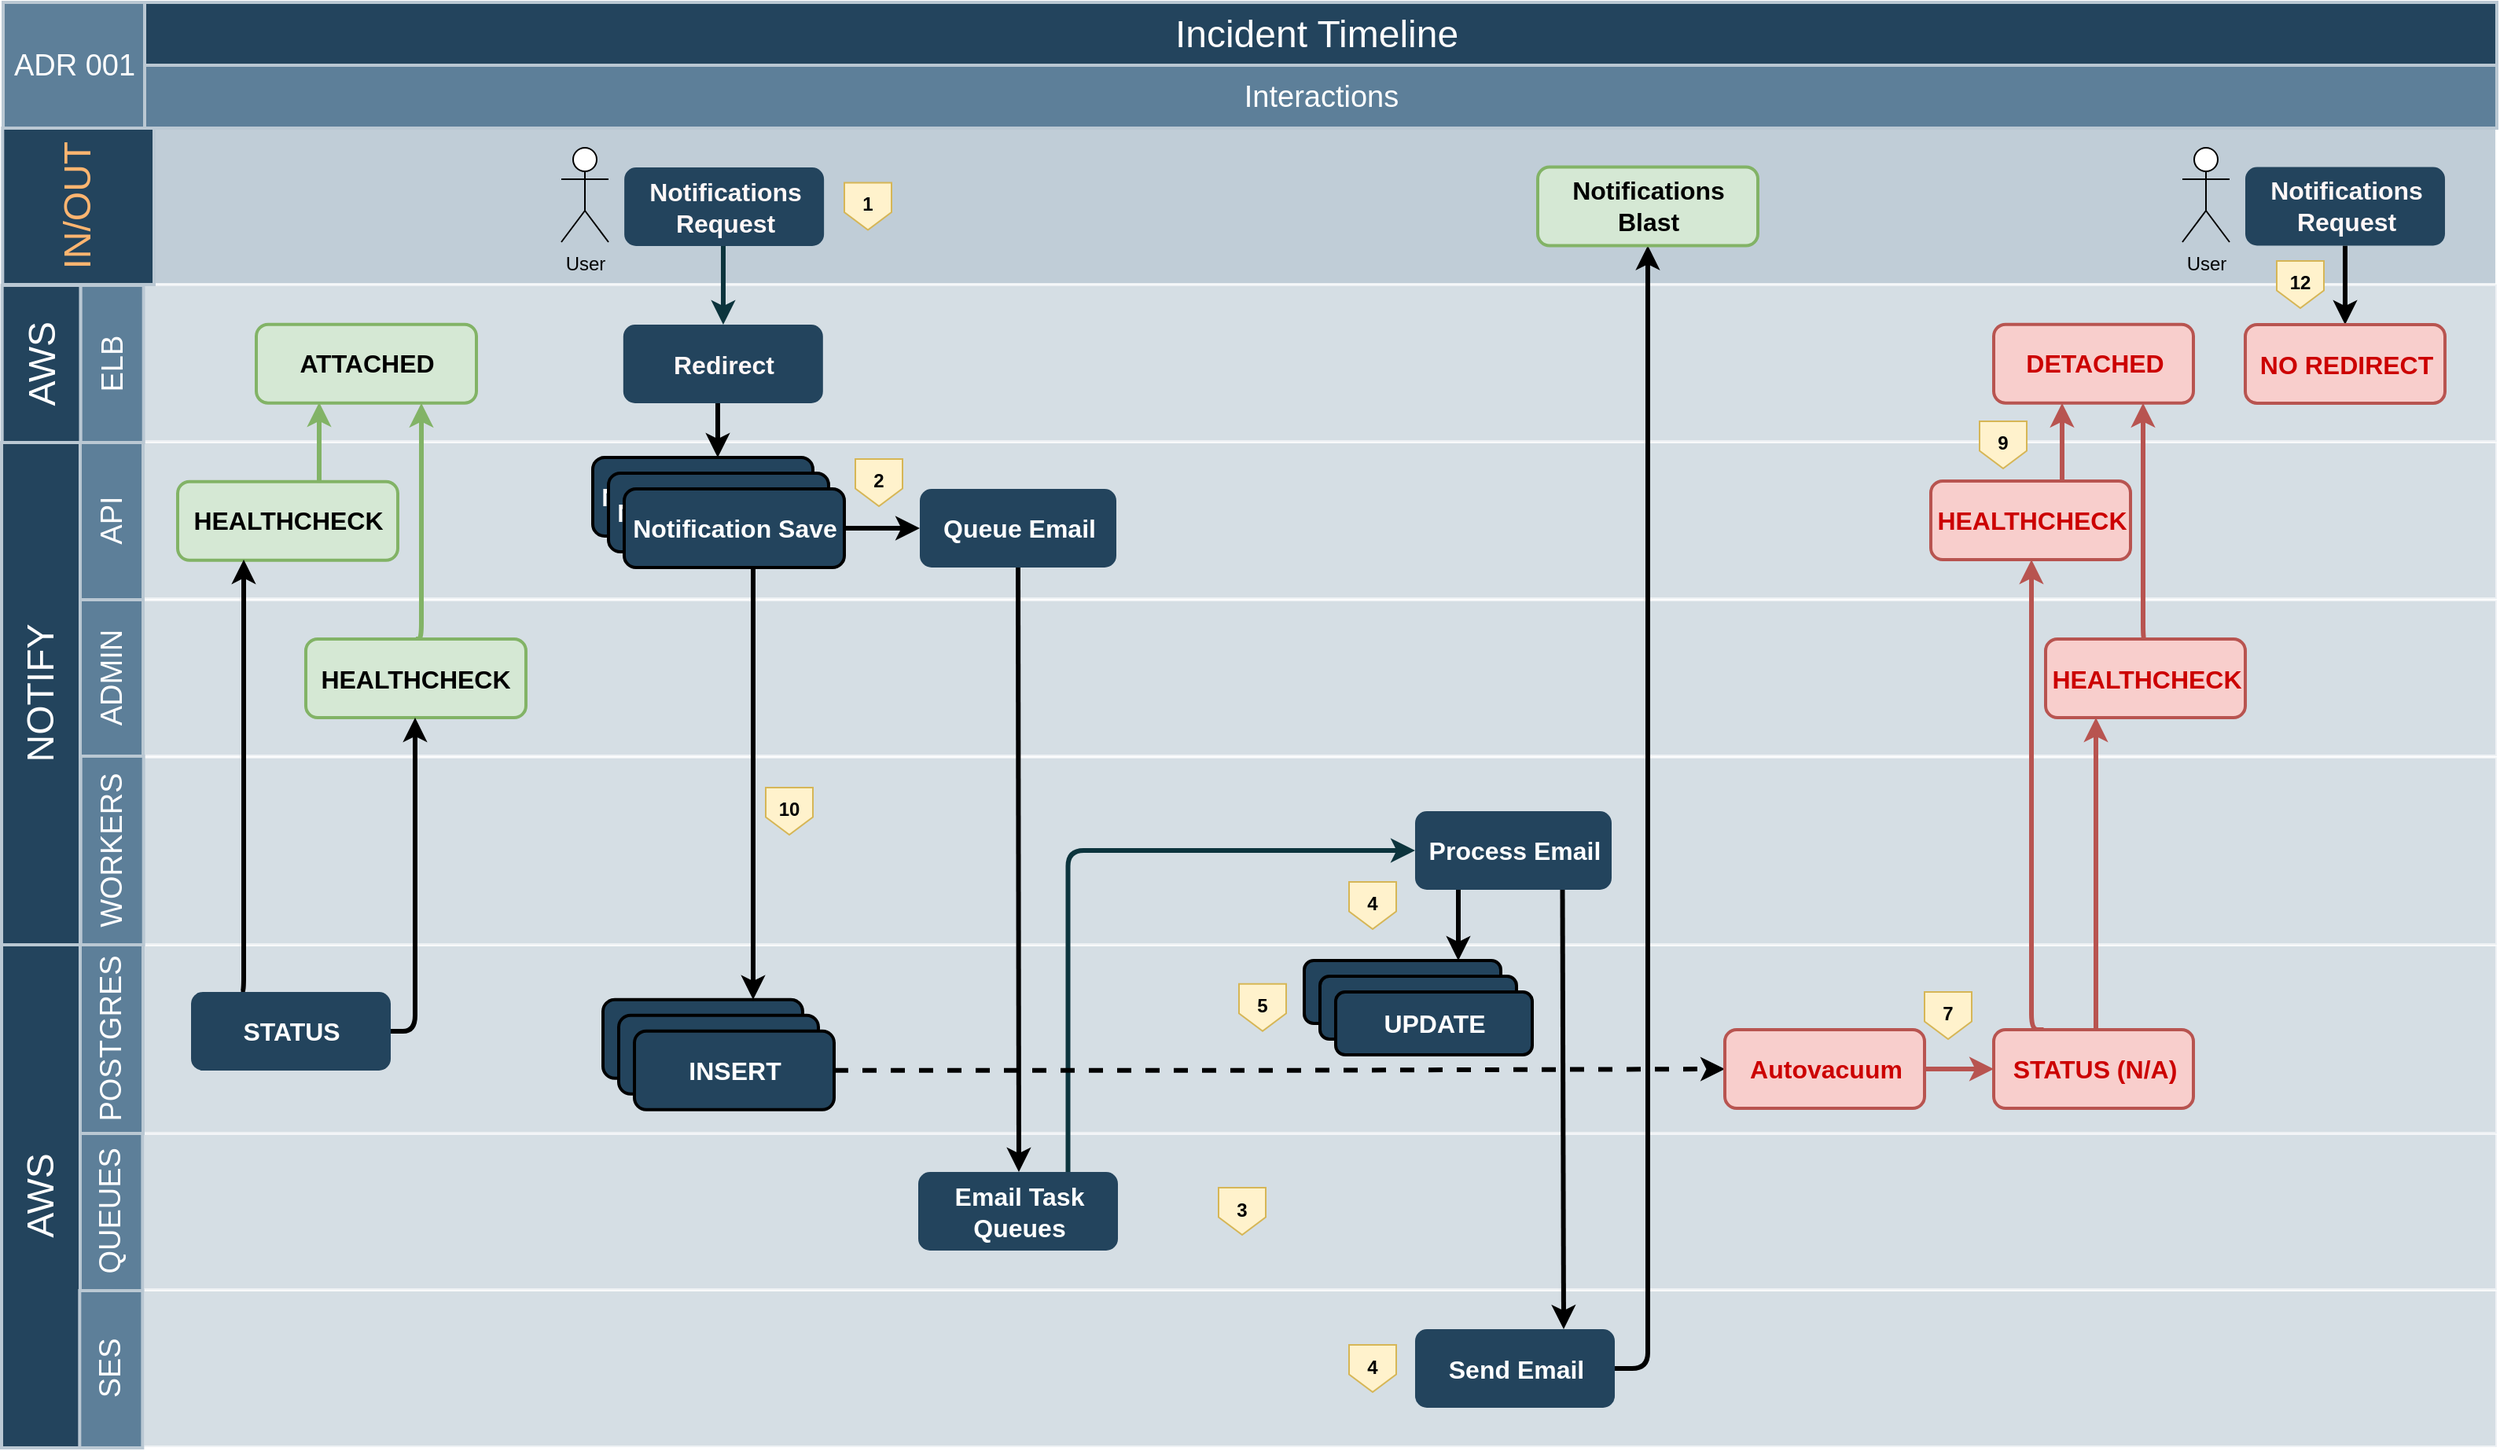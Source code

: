 <mxfile version="14.6.13" type="device"><diagram id="6a731a19-8d31-9384-78a2-239565b7b9f0" name="Page-1"><mxGraphModel dx="1027" dy="342" grid="1" gridSize="10" guides="1" tooltips="1" connect="1" arrows="1" fold="1" page="1" pageScale="1" pageWidth="1169" pageHeight="827" background="#ffffff" math="0" shadow="0"><root><mxCell id="0"/><mxCell id="1" parent="0"/><mxCell id="LLwe1P2of0ggHBFpO-sM-288" value="" style="strokeColor=#FFFFFF;fillColor=#BAC8D3;fontSize=18;strokeWidth=2;fontFamily=Helvetica;html=1;opacity=60;" vertex="1" parent="1"><mxGeometry x="242.67" y="1669.5" width="1497.33" height="100" as="geometry"/></mxCell><mxCell id="LLwe1P2of0ggHBFpO-sM-289" value="" style="strokeColor=#FFFFFF;fillColor=#BAC8D3;fontSize=18;strokeWidth=2;fontFamily=Helvetica;html=1;opacity=60;" vertex="1" parent="1"><mxGeometry x="242.67" y="1569.5" width="1497.33" height="100" as="geometry"/></mxCell><mxCell id="LLwe1P2of0ggHBFpO-sM-295" value="" style="strokeColor=#FFFFFF;fillColor=#BAC8D3;fontSize=18;strokeWidth=2;fontFamily=Helvetica;html=1;opacity=60;" vertex="1" parent="1"><mxGeometry x="242.67" y="1450" width="1497.33" height="120" as="geometry"/></mxCell><mxCell id="LLwe1P2of0ggHBFpO-sM-297" value="" style="strokeColor=#FFFFFF;fillColor=#BAC8D3;fontSize=18;strokeWidth=2;fontFamily=Helvetica;html=1;opacity=60;" vertex="1" parent="1"><mxGeometry x="240.67" y="1330.5" width="1499.33" height="119.5" as="geometry"/></mxCell><mxCell id="LLwe1P2of0ggHBFpO-sM-296" value="" style="strokeColor=#FFFFFF;fillColor=#BAC8D3;fontSize=18;strokeWidth=2;fontFamily=Helvetica;html=1;opacity=60;" vertex="1" parent="1"><mxGeometry x="242.67" y="1230.5" width="1497.33" height="99.5" as="geometry"/></mxCell><mxCell id="LLwe1P2of0ggHBFpO-sM-293" value="" style="strokeColor=#FFFFFF;fillColor=#BAC8D3;fontSize=18;strokeWidth=2;fontFamily=Helvetica;html=1;opacity=60;" vertex="1" parent="1"><mxGeometry x="243.01" y="1130" width="1496.99" height="100" as="geometry"/></mxCell><mxCell id="LLwe1P2of0ggHBFpO-sM-169" value="" style="strokeColor=#FFFFFF;fillColor=#BAC8D3;fontSize=18;strokeWidth=2;fontFamily=Helvetica;html=1;opacity=90;" vertex="1" parent="1"><mxGeometry x="243.67" y="930.5" width="1496.33" height="100" as="geometry"/></mxCell><mxCell id="LLwe1P2of0ggHBFpO-sM-294" value="" style="strokeColor=#FFFFFF;fillColor=#BAC8D3;fontSize=18;strokeWidth=2;fontFamily=Helvetica;html=1;opacity=60;" vertex="1" parent="1"><mxGeometry x="243.34" y="1030" width="1496.66" height="100" as="geometry"/></mxCell><mxCell id="LLwe1P2of0ggHBFpO-sM-342" value="" style="edgeStyle=elbowEdgeStyle;rounded=1;orthogonalLoop=1;jettySize=auto;html=1;strokeWidth=3;entryX=0.5;entryY=1;entryDx=0;entryDy=0;fontStyle=1" edge="1" parent="1" source="LLwe1P2of0ggHBFpO-sM-337" target="LLwe1P2of0ggHBFpO-sM-340"><mxGeometry relative="1" as="geometry"><mxPoint x="1050.504" y="1719.5" as="targetPoint"/><Array as="points"><mxPoint x="1200" y="1360"/></Array></mxGeometry></mxCell><mxCell id="LLwe1P2of0ggHBFpO-sM-307" value="" style="edgeStyle=elbowEdgeStyle;rounded=1;orthogonalLoop=1;jettySize=auto;html=1;strokeWidth=3;exitX=0.5;exitY=0;exitDx=0;exitDy=0;fillColor=#d5e8d4;strokeColor=#82b366;entryX=0.75;entryY=1;entryDx=0;entryDy=0;" edge="1" parent="1" source="LLwe1P2of0ggHBFpO-sM-304" target="LLwe1P2of0ggHBFpO-sM-301"><mxGeometry relative="1" as="geometry"><mxPoint x="418" y="1160" as="targetPoint"/><Array as="points"><mxPoint x="420" y="1180"/></Array></mxGeometry></mxCell><mxCell id="56" value="Incident Timeline" style="strokeColor=#BAC8D3;fillColor=#23445D;fontSize=24;strokeWidth=2;fontFamily=Helvetica;html=1;fontColor=#FFFFFF;fontStyle=0;spacingBottom=8;spacingRight=0;spacingLeft=83;" parent="1" vertex="1"><mxGeometry x="154" y="850.5" width="1586" height="49.5" as="geometry"/></mxCell><mxCell id="57" value="NOTIFY" style="strokeColor=#BAC8D3;fillColor=#23445D;fontSize=24;strokeWidth=2;horizontal=0;fontFamily=Helvetica;html=1;fontColor=#FFFFFF;fontStyle=0" parent="1" vertex="1"><mxGeometry x="153.01" y="1130.5" width="50" height="319.5" as="geometry"/></mxCell><mxCell id="58" value="API" style="strokeColor=#BAC8D3;fillColor=#5d7f99;fontSize=19;strokeWidth=2;horizontal=0;fontFamily=Helvetica;html=1;labelBackgroundColor=none;fontColor=#FFFFFF;" parent="1" vertex="1"><mxGeometry x="203.01" y="1130.5" width="40" height="100" as="geometry"/></mxCell><mxCell id="59" value="ADR 001" style="strokeColor=#BAC8D3;fillColor=#5d7f99;fontSize=19;strokeWidth=2;fontFamily=Helvetica;html=1;labelBackgroundColor=none;fontColor=#FFFFFF;" parent="1" vertex="1"><mxGeometry x="154" y="850.5" width="90" height="80" as="geometry"/></mxCell><mxCell id="60" value="ADMIN" style="strokeColor=#BAC8D3;fillColor=#5d7f99;fontSize=19;strokeWidth=2;horizontal=0;fontFamily=Helvetica;html=1;labelBackgroundColor=none;fontColor=#FFFFFF;" parent="1" vertex="1"><mxGeometry x="203.01" y="1230.5" width="40" height="100" as="geometry"/></mxCell><mxCell id="62" value="QUEUES" style="strokeColor=#BAC8D3;fillColor=#5d7f99;fontSize=19;strokeWidth=2;horizontal=0;fontFamily=Helvetica;html=1;labelBackgroundColor=none;fontColor=#FFFFFF;" parent="1" vertex="1"><mxGeometry x="202.67" y="1570" width="40" height="100" as="geometry"/></mxCell><mxCell id="63" value="POSTGRES" style="strokeColor=#BAC8D3;fillColor=#5d7f99;fontSize=19;strokeWidth=2;horizontal=0;fontFamily=Helvetica;html=1;labelBackgroundColor=none;fontColor=#FFFFFF;" parent="1" vertex="1"><mxGeometry x="203" y="1450" width="40" height="120" as="geometry"/></mxCell><mxCell id="64" value="AWS" style="strokeColor=#BAC8D3;fillColor=#23445D;fontSize=24;strokeWidth=2;horizontal=0;fontFamily=Helvetica;html=1;fontColor=#FFFFFF;fontStyle=0" parent="1" vertex="1"><mxGeometry x="153" y="1450" width="50" height="320" as="geometry"/></mxCell><mxCell id="90" value="&lt;font style=&quot;font-size: 16px&quot; color=&quot;#ffffff&quot;&gt;&lt;b&gt;Notification Save&lt;/b&gt;&lt;/font&gt;" style="rounded=1;fillColor=#23445D;strokeWidth=2;fontFamily=Helvetica;html=1;gradientColor=none;" parent="1" vertex="1"><mxGeometry x="529" y="1140" width="140" height="50" as="geometry"/></mxCell><mxCell id="LLwe1P2of0ggHBFpO-sM-277" value="" style="orthogonalLoop=1;jettySize=auto;html=1;strokeWidth=3;exitX=0.5;exitY=1;exitDx=0;exitDy=0;entryX=0.5;entryY=0;entryDx=0;entryDy=0;edgeStyle=elbowEdgeStyle;rounded=0;" edge="1" parent="1" source="92" target="LLwe1P2of0ggHBFpO-sM-213"><mxGeometry relative="1" as="geometry"><mxPoint x="842" y="1600" as="targetPoint"/><Array as="points"><mxPoint x="800" y="1340"/><mxPoint x="834" y="1300"/><mxPoint x="856" y="1400"/></Array></mxGeometry></mxCell><mxCell id="92" value="&lt;font style=&quot;font-size: 16px&quot; color=&quot;#ffffff&quot;&gt;Queue Email&lt;/font&gt;" style="rounded=1;fillColor=#23445D;strokeColor=none;strokeWidth=2;fontFamily=Helvetica;html=1;gradientColor=none;fontStyle=1" parent="1" vertex="1"><mxGeometry x="737" y="1160" width="125" height="50" as="geometry"/></mxCell><mxCell id="LLwe1P2of0ggHBFpO-sM-338" value="" style="edgeStyle=elbowEdgeStyle;rounded=1;orthogonalLoop=1;jettySize=auto;html=1;strokeWidth=3;entryX=0.75;entryY=0;entryDx=0;entryDy=0;exitX=0.75;exitY=1;exitDx=0;exitDy=0;" edge="1" parent="1" source="93" target="LLwe1P2of0ggHBFpO-sM-337"><mxGeometry relative="1" as="geometry"><mxPoint x="956" y="1660" as="targetPoint"/></mxGeometry></mxCell><mxCell id="LLwe1P2of0ggHBFpO-sM-350" value="" style="edgeStyle=elbowEdgeStyle;rounded=1;orthogonalLoop=1;jettySize=auto;html=1;strokeWidth=3;" edge="1" parent="1" source="93" target="LLwe1P2of0ggHBFpO-sM-349"><mxGeometry relative="1" as="geometry"/></mxCell><mxCell id="93" value="&lt;font style=&quot;font-size: 16px&quot; color=&quot;#ffffff&quot;&gt;&lt;b&gt;Process Email&lt;/b&gt;&lt;/font&gt;" style="rounded=1;fillColor=#23445D;strokeColor=none;strokeWidth=2;fontFamily=Helvetica;html=1;gradientColor=none;" parent="1" vertex="1"><mxGeometry x="1052" y="1365" width="125" height="50" as="geometry"/></mxCell><mxCell id="96" value="&lt;b&gt;&lt;font style=&quot;font-size: 16px&quot; color=&quot;#ffffff&quot;&gt;COMMIT&lt;/font&gt;&lt;/b&gt;" style="rounded=1;fillColor=#23445D;strokeWidth=2;fontFamily=Helvetica;html=1;gradientColor=none;" parent="1" vertex="1"><mxGeometry x="535.504" y="1484.88" width="127" height="50" as="geometry"/></mxCell><mxCell id="115" value="" style="edgeStyle=elbowEdgeStyle;elbow=vertical;strokeWidth=3;strokeColor=#0C343D;fontFamily=Helvetica;html=1;exitX=0.75;exitY=0;exitDx=0;exitDy=0;" parent="1" source="LLwe1P2of0ggHBFpO-sM-213" target="93" edge="1"><mxGeometry x="284.459" y="1150" width="131.973" height="100" as="geometry"><mxPoint x="284.459" y="1250" as="sourcePoint"/><mxPoint x="416.432" y="1150" as="targetPoint"/><Array as="points"><mxPoint x="992" y="1390"/></Array></mxGeometry></mxCell><mxCell id="140" value="" style="group" parent="1" vertex="1" connectable="0"><mxGeometry x="244" y="890.5" width="1496" height="40" as="geometry"/></mxCell><mxCell id="141" value="Interactions" style="strokeColor=#BAC8D3;fillColor=#5d7f99;fontSize=19;strokeWidth=2;fontFamily=Helvetica;html=1;labelBackgroundColor=none;fontColor=#FFFFFF;" parent="140" vertex="1"><mxGeometry width="1495.998" height="40" as="geometry"/></mxCell><mxCell id="LLwe1P2of0ggHBFpO-sM-168" value="&lt;font color=&quot;#ffb570&quot;&gt;IN/OUT&lt;/font&gt;" style="strokeColor=#BAC8D3;fillColor=#23445D;fontSize=24;strokeWidth=2;horizontal=0;fontFamily=Helvetica;html=1;fontColor=#FFFFFF;fontStyle=0" vertex="1" parent="1"><mxGeometry x="153.67" y="930.5" width="96.33" height="99.5" as="geometry"/></mxCell><mxCell id="LLwe1P2of0ggHBFpO-sM-175" value="&lt;font style=&quot;font-size: 16px&quot; color=&quot;#fff7f7&quot;&gt;Notifications&lt;br&gt;Request&lt;/font&gt;" style="rounded=1;fillColor=#23445D;strokeColor=none;strokeWidth=2;fontFamily=Helvetica;html=1;gradientColor=none;fontStyle=1" vertex="1" parent="1"><mxGeometry x="549.065" y="955.5" width="127" height="50" as="geometry"/></mxCell><mxCell id="LLwe1P2of0ggHBFpO-sM-213" value="&lt;font style=&quot;font-size: 16px&quot; color=&quot;#ffffff&quot;&gt;&lt;b&gt;&lt;font style=&quot;font-size: 16px&quot;&gt;Email Task&lt;br&gt;&lt;/font&gt;Queues&lt;/b&gt;&lt;/font&gt;" style="rounded=1;fillColor=#23445D;strokeColor=none;strokeWidth=2;fontFamily=Helvetica;html=1;gradientColor=none;" vertex="1" parent="1"><mxGeometry x="736.004" y="1594.5" width="127" height="50" as="geometry"/></mxCell><mxCell id="LLwe1P2of0ggHBFpO-sM-249" value="AWS" style="strokeColor=#BAC8D3;fillColor=#23445D;fontSize=24;strokeWidth=2;horizontal=0;fontFamily=Helvetica;html=1;fontColor=#FFFFFF;fontStyle=0" vertex="1" parent="1"><mxGeometry x="153.34" y="1030.5" width="50" height="100" as="geometry"/></mxCell><mxCell id="LLwe1P2of0ggHBFpO-sM-250" value="ELB" style="strokeColor=#BAC8D3;fillColor=#5d7f99;fontSize=19;strokeWidth=2;horizontal=0;fontFamily=Helvetica;html=1;labelBackgroundColor=none;fontColor=#FFFFFF;" vertex="1" parent="1"><mxGeometry x="203.34" y="1030.5" width="40" height="100" as="geometry"/></mxCell><mxCell id="LLwe1P2of0ggHBFpO-sM-254" value="&lt;font style=&quot;font-size: 16px&quot; color=&quot;#cc0000&quot;&gt;&lt;b&gt;DETACHED&lt;/b&gt;&lt;/font&gt;" style="rounded=1;fillColor=#f8cecc;strokeColor=#b85450;strokeWidth=2;fontFamily=Helvetica;html=1;" vertex="1" parent="1"><mxGeometry x="1420.005" y="1055.38" width="127" height="50" as="geometry"/></mxCell><mxCell id="LLwe1P2of0ggHBFpO-sM-262" value="" style="edgeStyle=elbowEdgeStyle;rounded=1;orthogonalLoop=1;jettySize=auto;html=1;strokeWidth=3;" edge="1" parent="1" source="LLwe1P2of0ggHBFpO-sM-255" target="90"><mxGeometry relative="1" as="geometry"/></mxCell><mxCell id="LLwe1P2of0ggHBFpO-sM-255" value="&lt;font style=&quot;font-size: 16px&quot; color=&quot;#fff7f7&quot;&gt;Redirect&lt;/font&gt;" style="rounded=1;fillColor=#23445D;strokeColor=none;strokeWidth=2;fontFamily=Helvetica;html=1;gradientColor=none;fontStyle=1" vertex="1" parent="1"><mxGeometry x="548.404" y="1055.5" width="127" height="50" as="geometry"/></mxCell><mxCell id="LLwe1P2of0ggHBFpO-sM-184" value="" style="edgeStyle=elbowEdgeStyle;elbow=horizontal;strokeWidth=3;strokeColor=#0C343D;fontFamily=Helvetica;html=1;entryX=0.5;entryY=0;entryDx=0;entryDy=0;" edge="1" parent="1" source="LLwe1P2of0ggHBFpO-sM-175" target="LLwe1P2of0ggHBFpO-sM-255"><mxGeometry x="285.119" y="530.5" width="131.973" height="100" as="geometry"><mxPoint x="285.119" y="630.5" as="sourcePoint"/><mxPoint x="417.092" y="530.5" as="targetPoint"/></mxGeometry></mxCell><mxCell id="LLwe1P2of0ggHBFpO-sM-269" value="&lt;font style=&quot;font-size: 16px&quot; color=&quot;#ffffff&quot;&gt;&lt;b&gt;Notification Save&lt;/b&gt;&lt;/font&gt;" style="rounded=1;fillColor=#23445D;strokeWidth=2;fontFamily=Helvetica;html=1;gradientColor=none;" vertex="1" parent="1"><mxGeometry x="539" y="1150" width="140" height="50" as="geometry"/></mxCell><mxCell id="LLwe1P2of0ggHBFpO-sM-276" value="" style="edgeStyle=elbowEdgeStyle;rounded=1;orthogonalLoop=1;jettySize=auto;html=1;strokeWidth=3;" edge="1" parent="1" source="LLwe1P2of0ggHBFpO-sM-270" target="92"><mxGeometry relative="1" as="geometry"/></mxCell><mxCell id="LLwe1P2of0ggHBFpO-sM-270" value="&lt;font style=&quot;font-size: 16px&quot; color=&quot;#ffffff&quot;&gt;&lt;b&gt;Notification Save&lt;/b&gt;&lt;/font&gt;" style="rounded=1;fillColor=#23445D;strokeWidth=2;fontFamily=Helvetica;html=1;gradientColor=none;" vertex="1" parent="1"><mxGeometry x="549" y="1160" width="140" height="50" as="geometry"/></mxCell><mxCell id="LLwe1P2of0ggHBFpO-sM-272" value="&lt;b&gt;&lt;font style=&quot;font-size: 16px&quot; color=&quot;#ffffff&quot;&gt;COMMIT&lt;/font&gt;&lt;/b&gt;" style="rounded=1;fillColor=#23445D;strokeWidth=2;fontFamily=Helvetica;html=1;gradientColor=none;" vertex="1" parent="1"><mxGeometry x="545.504" y="1494.88" width="127" height="50" as="geometry"/></mxCell><mxCell id="LLwe1P2of0ggHBFpO-sM-286" style="edgeStyle=elbowEdgeStyle;rounded=1;orthogonalLoop=1;jettySize=auto;html=1;entryX=0;entryY=0.5;entryDx=0;entryDy=0;strokeWidth=3;dashed=1;" edge="1" parent="1" source="LLwe1P2of0ggHBFpO-sM-273" target="LLwe1P2of0ggHBFpO-sM-285"><mxGeometry relative="1" as="geometry"/></mxCell><mxCell id="LLwe1P2of0ggHBFpO-sM-273" value="&lt;b&gt;&lt;font style=&quot;font-size: 16px&quot; color=&quot;#ffffff&quot;&gt;INSERT&lt;/font&gt;&lt;/b&gt;" style="rounded=1;fillColor=#23445D;strokeWidth=2;fontFamily=Helvetica;html=1;gradientColor=none;" vertex="1" parent="1"><mxGeometry x="555.504" y="1504.88" width="127" height="50" as="geometry"/></mxCell><mxCell id="LLwe1P2of0ggHBFpO-sM-271" value="" style="edgeStyle=elbowEdgeStyle;rounded=1;orthogonalLoop=1;jettySize=auto;html=1;strokeWidth=3;entryX=0.75;entryY=0;entryDx=0;entryDy=0;" edge="1" parent="1" source="LLwe1P2of0ggHBFpO-sM-270" target="96"><mxGeometry relative="1" as="geometry"><mxPoint x="619" y="1470" as="targetPoint"/></mxGeometry></mxCell><mxCell id="LLwe1P2of0ggHBFpO-sM-281" value="" style="edgeStyle=elbowEdgeStyle;rounded=1;orthogonalLoop=1;jettySize=auto;html=1;strokeWidth=3;" edge="1" parent="1"><mxGeometry relative="1" as="geometry"><mxPoint x="517" y="1390" as="sourcePoint"/><mxPoint x="517.34" y="1390" as="targetPoint"/></mxGeometry></mxCell><mxCell id="LLwe1P2of0ggHBFpO-sM-279" value="WORKERS" style="strokeColor=#BAC8D3;fillColor=#5d7f99;fontSize=19;strokeWidth=2;horizontal=0;fontFamily=Helvetica;html=1;labelBackgroundColor=none;fontColor=#FFFFFF;" vertex="1" parent="1"><mxGeometry x="203.34" y="1330" width="40" height="120" as="geometry"/></mxCell><mxCell id="LLwe1P2of0ggHBFpO-sM-282" value="SES" style="strokeColor=#BAC8D3;fillColor=#5d7f99;fontSize=19;strokeWidth=2;horizontal=0;fontFamily=Helvetica;html=1;labelBackgroundColor=none;fontColor=#FFFFFF;" vertex="1" parent="1"><mxGeometry x="202.67" y="1670" width="40" height="100" as="geometry"/></mxCell><mxCell id="LLwe1P2of0ggHBFpO-sM-313" value="" style="edgeStyle=elbowEdgeStyle;rounded=1;orthogonalLoop=1;jettySize=auto;html=1;strokeWidth=3;fillColor=#f8cecc;strokeColor=#b85450;" edge="1" parent="1" source="LLwe1P2of0ggHBFpO-sM-285" target="LLwe1P2of0ggHBFpO-sM-312"><mxGeometry relative="1" as="geometry"/></mxCell><mxCell id="LLwe1P2of0ggHBFpO-sM-285" value="&lt;font style=&quot;font-size: 16px&quot; color=&quot;#cc0000&quot;&gt;&lt;b&gt;Autovacuum&lt;br&gt;&lt;/b&gt;&lt;/font&gt;" style="rounded=1;fillColor=#f8cecc;strokeColor=#b85450;strokeWidth=2;fontFamily=Helvetica;html=1;" vertex="1" parent="1"><mxGeometry x="1249.005" y="1504" width="127" height="50" as="geometry"/></mxCell><mxCell id="LLwe1P2of0ggHBFpO-sM-301" value="&lt;font style=&quot;font-size: 16px&quot;&gt;&lt;b&gt;ATTACHED&lt;/b&gt;&lt;/font&gt;" style="rounded=1;fillColor=#d5e8d4;strokeColor=#82b366;strokeWidth=2;fontFamily=Helvetica;html=1;" vertex="1" parent="1"><mxGeometry x="315" y="1055.38" width="140" height="50" as="geometry"/></mxCell><mxCell id="LLwe1P2of0ggHBFpO-sM-306" value="" style="edgeStyle=elbowEdgeStyle;rounded=1;orthogonalLoop=1;jettySize=auto;html=1;strokeWidth=3;fillColor=#d5e8d4;strokeColor=#82b366;" edge="1" parent="1" source="LLwe1P2of0ggHBFpO-sM-302"><mxGeometry relative="1" as="geometry"><mxPoint x="355" y="1105" as="targetPoint"/><Array as="points"><mxPoint x="355" y="1130"/></Array></mxGeometry></mxCell><mxCell id="LLwe1P2of0ggHBFpO-sM-302" value="&lt;span style=&quot;font-size: 16px&quot;&gt;&lt;b&gt;HEALTHCHECK&lt;/b&gt;&lt;/span&gt;" style="rounded=1;fillColor=#d5e8d4;strokeColor=#82b366;strokeWidth=2;fontFamily=Helvetica;html=1;" vertex="1" parent="1"><mxGeometry x="265" y="1155.38" width="140" height="50" as="geometry"/></mxCell><mxCell id="LLwe1P2of0ggHBFpO-sM-304" value="&lt;span style=&quot;font-size: 16px&quot;&gt;&lt;b&gt;HEALTHCHECK&lt;/b&gt;&lt;/span&gt;" style="rounded=1;fillColor=#d5e8d4;strokeColor=#82b366;strokeWidth=2;fontFamily=Helvetica;html=1;" vertex="1" parent="1"><mxGeometry x="346.49" y="1255.5" width="140" height="50" as="geometry"/></mxCell><mxCell id="LLwe1P2of0ggHBFpO-sM-324" value="" style="edgeStyle=elbowEdgeStyle;rounded=1;orthogonalLoop=1;jettySize=auto;html=1;strokeWidth=3;exitX=0.25;exitY=0;exitDx=0;exitDy=0;entryX=0.3;entryY=0.992;entryDx=0;entryDy=0;entryPerimeter=0;" edge="1" parent="1" source="LLwe1P2of0ggHBFpO-sM-310" target="LLwe1P2of0ggHBFpO-sM-302"><mxGeometry relative="1" as="geometry"><Array as="points"><mxPoint x="307" y="1340"/></Array></mxGeometry></mxCell><mxCell id="LLwe1P2of0ggHBFpO-sM-325" value="" style="edgeStyle=elbowEdgeStyle;rounded=1;orthogonalLoop=1;jettySize=auto;html=1;strokeWidth=3;exitX=1;exitY=0.5;exitDx=0;exitDy=0;entryX=0.5;entryY=1;entryDx=0;entryDy=0;" edge="1" parent="1" source="LLwe1P2of0ggHBFpO-sM-310" target="LLwe1P2of0ggHBFpO-sM-304"><mxGeometry relative="1" as="geometry"><Array as="points"><mxPoint x="416" y="1390"/></Array></mxGeometry></mxCell><mxCell id="LLwe1P2of0ggHBFpO-sM-310" value="&lt;b&gt;&lt;font style=&quot;font-size: 16px&quot; color=&quot;#ffffff&quot;&gt;STATUS&lt;/font&gt;&lt;/b&gt;" style="rounded=1;fillColor=#23445D;strokeColor=none;strokeWidth=2;fontFamily=Helvetica;html=1;gradientColor=none;" vertex="1" parent="1"><mxGeometry x="273.505" y="1480" width="127" height="50" as="geometry"/></mxCell><mxCell id="LLwe1P2of0ggHBFpO-sM-334" value="" style="edgeStyle=elbowEdgeStyle;rounded=1;orthogonalLoop=1;jettySize=auto;html=1;strokeWidth=3;entryX=0.25;entryY=1;entryDx=0;entryDy=0;fillColor=#f8cecc;strokeColor=#b85450;" edge="1" parent="1" source="LLwe1P2of0ggHBFpO-sM-312" target="LLwe1P2of0ggHBFpO-sM-329"><mxGeometry relative="1" as="geometry"><mxPoint x="1083.505" y="1389.88" as="targetPoint"/></mxGeometry></mxCell><mxCell id="LLwe1P2of0ggHBFpO-sM-336" value="" style="edgeStyle=elbowEdgeStyle;rounded=1;orthogonalLoop=1;jettySize=auto;html=1;strokeWidth=3;exitX=0.25;exitY=0;exitDx=0;exitDy=0;entryX=0.5;entryY=1;entryDx=0;entryDy=0;fillColor=#f8cecc;strokeColor=#b85450;" edge="1" parent="1" source="LLwe1P2of0ggHBFpO-sM-312" target="LLwe1P2of0ggHBFpO-sM-328"><mxGeometry relative="1" as="geometry"><mxPoint x="1060" y="1500" as="sourcePoint"/><mxPoint x="1227.005" y="1519.88" as="targetPoint"/><Array as="points"><mxPoint x="1444" y="1350"/></Array></mxGeometry></mxCell><mxCell id="LLwe1P2of0ggHBFpO-sM-312" value="&lt;b&gt;&lt;font style=&quot;font-size: 16px&quot; color=&quot;#cc0000&quot;&gt;STATUS (N/A)&lt;/font&gt;&lt;/b&gt;" style="rounded=1;fillColor=#f8cecc;strokeColor=#b85450;strokeWidth=2;fontFamily=Helvetica;html=1;" vertex="1" parent="1"><mxGeometry x="1420.005" y="1504" width="127" height="50" as="geometry"/></mxCell><mxCell id="LLwe1P2of0ggHBFpO-sM-322" value="" style="edgeStyle=elbowEdgeStyle;rounded=1;orthogonalLoop=1;jettySize=auto;html=1;strokeWidth=3;" edge="1" parent="1" source="LLwe1P2of0ggHBFpO-sM-317" target="LLwe1P2of0ggHBFpO-sM-318"><mxGeometry relative="1" as="geometry"/></mxCell><mxCell id="LLwe1P2of0ggHBFpO-sM-317" value="&lt;font style=&quot;font-size: 16px&quot; color=&quot;#fff7f7&quot;&gt;Notifications&lt;br&gt;Request&lt;/font&gt;" style="rounded=1;fillColor=#23445D;strokeColor=none;strokeWidth=2;fontFamily=Helvetica;html=1;gradientColor=none;fontStyle=1" vertex="1" parent="1"><mxGeometry x="1580.005" y="955.25" width="127" height="50" as="geometry"/></mxCell><mxCell id="LLwe1P2of0ggHBFpO-sM-318" value="&lt;font style=&quot;font-size: 16px&quot; color=&quot;#cc0000&quot;&gt;NO REDIRECT&lt;/font&gt;" style="rounded=1;fillColor=#f8cecc;strokeColor=#b85450;strokeWidth=2;fontFamily=Helvetica;html=1;fontStyle=1" vertex="1" parent="1"><mxGeometry x="1580.004" y="1055.5" width="127" height="50" as="geometry"/></mxCell><mxCell id="LLwe1P2of0ggHBFpO-sM-330" value="" style="edgeStyle=elbowEdgeStyle;rounded=1;orthogonalLoop=1;jettySize=auto;html=1;strokeWidth=3;fillColor=#f8cecc;strokeColor=#b85450;" edge="1" parent="1" source="LLwe1P2of0ggHBFpO-sM-328" target="LLwe1P2of0ggHBFpO-sM-254"><mxGeometry relative="1" as="geometry"/></mxCell><mxCell id="LLwe1P2of0ggHBFpO-sM-328" value="&lt;font style=&quot;font-size: 16px&quot; color=&quot;#cc0000&quot;&gt;&lt;b&gt;HEALTHCHECK&lt;br&gt;&lt;/b&gt;&lt;/font&gt;" style="rounded=1;fillColor=#f8cecc;strokeColor=#b85450;strokeWidth=2;fontFamily=Helvetica;html=1;" vertex="1" parent="1"><mxGeometry x="1380.005" y="1155" width="127" height="50" as="geometry"/></mxCell><mxCell id="LLwe1P2of0ggHBFpO-sM-331" value="" style="edgeStyle=elbowEdgeStyle;rounded=1;orthogonalLoop=1;jettySize=auto;html=1;strokeWidth=3;entryX=0.75;entryY=1;entryDx=0;entryDy=0;exitX=0.5;exitY=0;exitDx=0;exitDy=0;fillColor=#f8cecc;strokeColor=#b85450;" edge="1" parent="1" source="LLwe1P2of0ggHBFpO-sM-329" target="LLwe1P2of0ggHBFpO-sM-254"><mxGeometry relative="1" as="geometry"><mxPoint x="1127" y="1255" as="sourcePoint"/><mxPoint x="1127" y="1110" as="targetPoint"/><Array as="points"><mxPoint x="1515" y="1190"/></Array></mxGeometry></mxCell><mxCell id="LLwe1P2of0ggHBFpO-sM-329" value="&lt;font style=&quot;font-size: 16px&quot; color=&quot;#cc0000&quot;&gt;&lt;b&gt;HEALTHCHECK&lt;br&gt;&lt;/b&gt;&lt;/font&gt;" style="rounded=1;fillColor=#f8cecc;strokeColor=#b85450;strokeWidth=2;fontFamily=Helvetica;html=1;" vertex="1" parent="1"><mxGeometry x="1453.005" y="1255.5" width="127" height="50" as="geometry"/></mxCell><mxCell id="LLwe1P2of0ggHBFpO-sM-337" value="&lt;font style=&quot;font-size: 16px&quot; color=&quot;#ffffff&quot;&gt;&lt;b&gt;Send Email&lt;/b&gt;&lt;/font&gt;" style="rounded=1;fillColor=#23445D;strokeColor=none;strokeWidth=2;fontFamily=Helvetica;html=1;gradientColor=none;" vertex="1" parent="1"><mxGeometry x="1052.004" y="1694.5" width="127" height="50" as="geometry"/></mxCell><mxCell id="LLwe1P2of0ggHBFpO-sM-340" value="&lt;font style=&quot;font-size: 16px&quot;&gt;&lt;b&gt;Notifications&lt;br&gt;Blast&lt;br&gt;&lt;/b&gt;&lt;/font&gt;" style="rounded=1;fillColor=#d5e8d4;strokeColor=#82b366;strokeWidth=2;fontFamily=Helvetica;html=1;" vertex="1" parent="1"><mxGeometry x="1130" y="955.25" width="140" height="50" as="geometry"/></mxCell><mxCell id="LLwe1P2of0ggHBFpO-sM-349" value="&lt;b&gt;&lt;font style=&quot;font-size: 16px&quot; color=&quot;#ffffff&quot;&gt;UPDATE&lt;/font&gt;&lt;/b&gt;" style="rounded=1;fillColor=#23445D;strokeWidth=2;fontFamily=Helvetica;html=1;gradientColor=none;" vertex="1" parent="1"><mxGeometry x="981.504" y="1460" width="125" height="40" as="geometry"/></mxCell><mxCell id="LLwe1P2of0ggHBFpO-sM-356" value="&lt;b&gt;&lt;font style=&quot;font-size: 16px&quot; color=&quot;#ffffff&quot;&gt;UPDATE&lt;/font&gt;&lt;/b&gt;" style="rounded=1;fillColor=#23445D;strokeWidth=2;fontFamily=Helvetica;html=1;gradientColor=none;" vertex="1" parent="1"><mxGeometry x="991.504" y="1470" width="125" height="40" as="geometry"/></mxCell><mxCell id="LLwe1P2of0ggHBFpO-sM-357" value="&lt;b&gt;&lt;font style=&quot;font-size: 16px&quot; color=&quot;#ffffff&quot;&gt;UPDATE&lt;/font&gt;&lt;/b&gt;" style="rounded=1;fillColor=#23445D;strokeWidth=2;fontFamily=Helvetica;html=1;gradientColor=none;" vertex="1" parent="1"><mxGeometry x="1001.504" y="1480" width="125" height="40" as="geometry"/></mxCell><mxCell id="LLwe1P2of0ggHBFpO-sM-359" value="User" style="shape=umlActor;verticalLabelPosition=bottom;verticalAlign=top;html=1;outlineConnect=0;strokeColor=#000000;" vertex="1" parent="1"><mxGeometry x="1540" y="943" width="30" height="60" as="geometry"/></mxCell><mxCell id="LLwe1P2of0ggHBFpO-sM-360" value="User" style="shape=umlActor;verticalLabelPosition=bottom;verticalAlign=top;html=1;outlineConnect=0;strokeColor=#000000;" vertex="1" parent="1"><mxGeometry x="509" y="943" width="30" height="60" as="geometry"/></mxCell><mxCell id="LLwe1P2of0ggHBFpO-sM-362" value="&lt;span&gt;1&lt;/span&gt;" style="shape=offPageConnector;whiteSpace=wrap;html=1;strokeColor=#d6b656;verticalAlign=top;fontStyle=1;fillColor=#fff2cc;" vertex="1" parent="1"><mxGeometry x="689" y="965.25" width="30" height="30" as="geometry"/></mxCell><mxCell id="LLwe1P2of0ggHBFpO-sM-363" value="&lt;span&gt;2&lt;/span&gt;" style="shape=offPageConnector;whiteSpace=wrap;html=1;strokeColor=#d6b656;verticalAlign=top;fontStyle=1;fillColor=#fff2cc;" vertex="1" parent="1"><mxGeometry x="696" y="1141" width="30" height="30" as="geometry"/></mxCell><mxCell id="LLwe1P2of0ggHBFpO-sM-364" value="&lt;span&gt;3&lt;/span&gt;" style="shape=offPageConnector;whiteSpace=wrap;html=1;strokeColor=#d6b656;verticalAlign=top;fontStyle=1;fillColor=#fff2cc;" vertex="1" parent="1"><mxGeometry x="927" y="1604.5" width="30" height="30" as="geometry"/></mxCell><mxCell id="LLwe1P2of0ggHBFpO-sM-365" value="&lt;span&gt;4&lt;/span&gt;" style="shape=offPageConnector;whiteSpace=wrap;html=1;strokeColor=#d6b656;verticalAlign=top;fontStyle=1;fillColor=#fff2cc;" vertex="1" parent="1"><mxGeometry x="1010" y="1410" width="30" height="30" as="geometry"/></mxCell><mxCell id="LLwe1P2of0ggHBFpO-sM-366" value="&lt;span&gt;4&lt;/span&gt;" style="shape=offPageConnector;whiteSpace=wrap;html=1;strokeColor=#d6b656;verticalAlign=top;fontStyle=1;fillColor=#fff2cc;" vertex="1" parent="1"><mxGeometry x="1010" y="1704.5" width="30" height="30" as="geometry"/></mxCell><mxCell id="LLwe1P2of0ggHBFpO-sM-367" value="&lt;span&gt;5&lt;/span&gt;" style="shape=offPageConnector;whiteSpace=wrap;html=1;strokeColor=#d6b656;verticalAlign=top;fontStyle=1;fillColor=#fff2cc;" vertex="1" parent="1"><mxGeometry x="940" y="1474.88" width="30" height="30" as="geometry"/></mxCell><mxCell id="LLwe1P2of0ggHBFpO-sM-368" value="&lt;span&gt;7&lt;/span&gt;" style="shape=offPageConnector;whiteSpace=wrap;html=1;strokeColor=#d6b656;verticalAlign=top;fontStyle=1;fillColor=#fff2cc;" vertex="1" parent="1"><mxGeometry x="1376" y="1480" width="30" height="30" as="geometry"/></mxCell><mxCell id="LLwe1P2of0ggHBFpO-sM-369" value="&lt;span&gt;12&lt;/span&gt;" style="shape=offPageConnector;whiteSpace=wrap;html=1;strokeColor=#d6b656;verticalAlign=top;fontStyle=1;fillColor=#fff2cc;" vertex="1" parent="1"><mxGeometry x="1600" y="1015" width="30" height="30" as="geometry"/></mxCell><mxCell id="LLwe1P2of0ggHBFpO-sM-370" value="&lt;span&gt;10&lt;/span&gt;" style="shape=offPageConnector;whiteSpace=wrap;html=1;strokeColor=#d6b656;verticalAlign=top;fontStyle=1;fillColor=#fff2cc;" vertex="1" parent="1"><mxGeometry x="639" y="1350" width="30" height="30" as="geometry"/></mxCell><mxCell id="LLwe1P2of0ggHBFpO-sM-371" value="&lt;span&gt;9&lt;/span&gt;" style="shape=offPageConnector;whiteSpace=wrap;html=1;strokeColor=#d6b656;verticalAlign=top;fontStyle=1;fillColor=#fff2cc;" vertex="1" parent="1"><mxGeometry x="1411" y="1117" width="30" height="30" as="geometry"/></mxCell></root></mxGraphModel></diagram></mxfile>